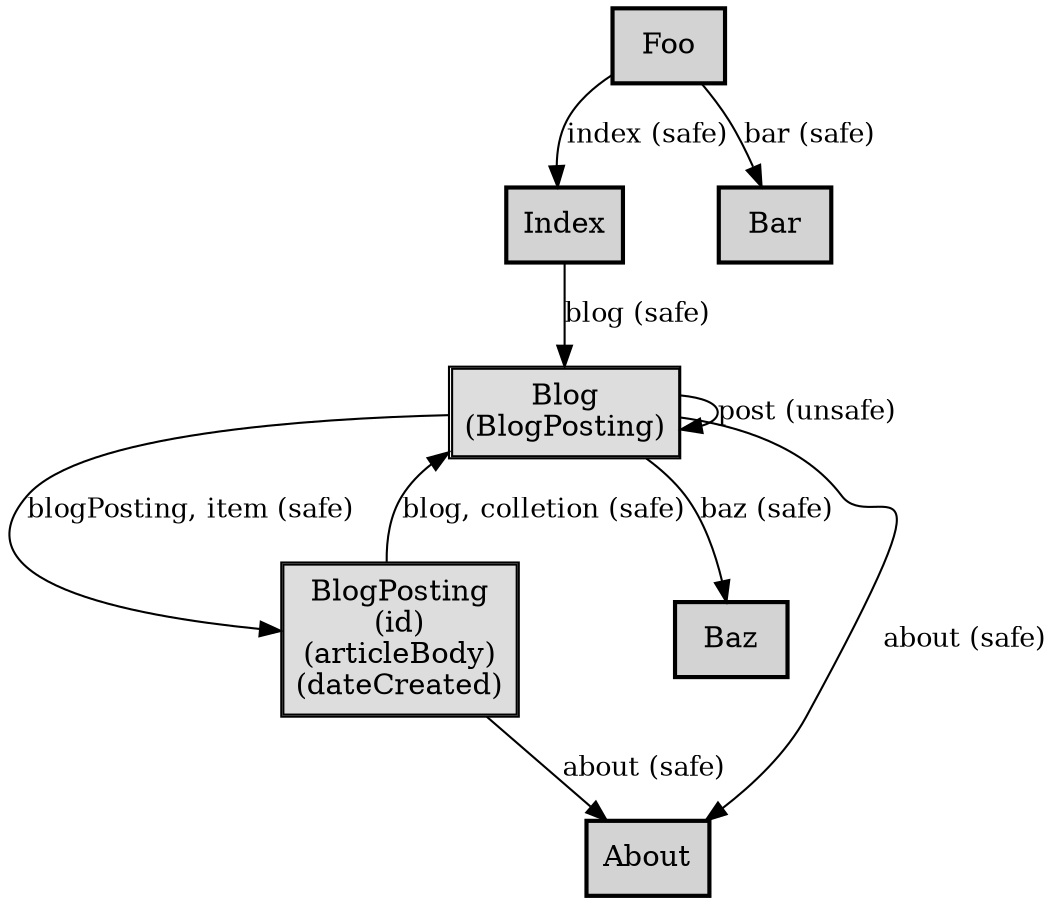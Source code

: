 digraph application_state_diagram {
  graph [
    labelloc="b";
    fontname="Helvetica"
    label="";
    URL="index.html"
  ];
  node [shape = box, style = "bold,filled"];

    Blog [style=solid, margin=0.02, label=<<table cellspacing="0" cellpadding="5" cellborder="1" border="0"><tr><td bgcolor="#dddddd">Blog<br />(BlogPosting)<br /></td></tr></table>>,shape=box URL="docs/semantic.Blog.html"]
    BlogPosting [style=solid, margin=0.02, label=<<table cellspacing="0" cellpadding="5" cellborder="1" border="0"><tr><td bgcolor="#dddddd">BlogPosting<br />(id)<br />(articleBody)<br />(dateCreated)<br /></td></tr></table>>,shape=box URL="docs/semantic.BlogPosting.html"]

    Index -> Blog [label = "blog (safe)" URL="docs/safe.blog.html" fontsize=13];
    Blog -> BlogPosting [label = "blogPosting, item (safe)" URL="docs/safe.blogPosting.html" fontsize=13];
    Blog -> Blog [label = "post (unsafe)" URL="docs/unsafe.post.html" fontsize=13];
    Foo -> Bar [label = "bar (safe)" URL="docs/safe.bar.html" fontsize=13];
    Foo -> Index [label = "index (safe)" URL="docs/safe.index.html" fontsize=13];
    Blog -> Baz [label = "baz (safe)" URL="docs/safe.baz.html" fontsize=13];
    Blog -> About [label = "about (safe)" URL="docs/safe.about.html" fontsize=13];
    BlogPosting -> Blog [label = "blog, colletion (safe)" URL="docs/safe.blog.html" fontsize=13];
    BlogPosting -> About [label = "about (safe)" URL="docs/safe.about.html" fontsize=13];

    Index [URL="docs/semantic.Index.html"]
    Foo [URL="docs/semantic.Foo.html"]
    Bar [URL="docs/semantic.Bar.html"]
    Baz [URL="docs/semantic.Baz.html"]
    About [URL="docs/semantic.About.html"]

}